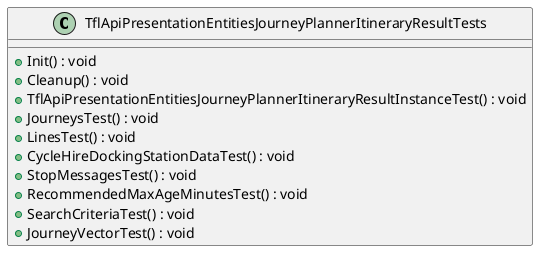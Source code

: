 @startuml
class TflApiPresentationEntitiesJourneyPlannerItineraryResultTests {
    + Init() : void
    + Cleanup() : void
    + TflApiPresentationEntitiesJourneyPlannerItineraryResultInstanceTest() : void
    + JourneysTest() : void
    + LinesTest() : void
    + CycleHireDockingStationDataTest() : void
    + StopMessagesTest() : void
    + RecommendedMaxAgeMinutesTest() : void
    + SearchCriteriaTest() : void
    + JourneyVectorTest() : void
}
@enduml
